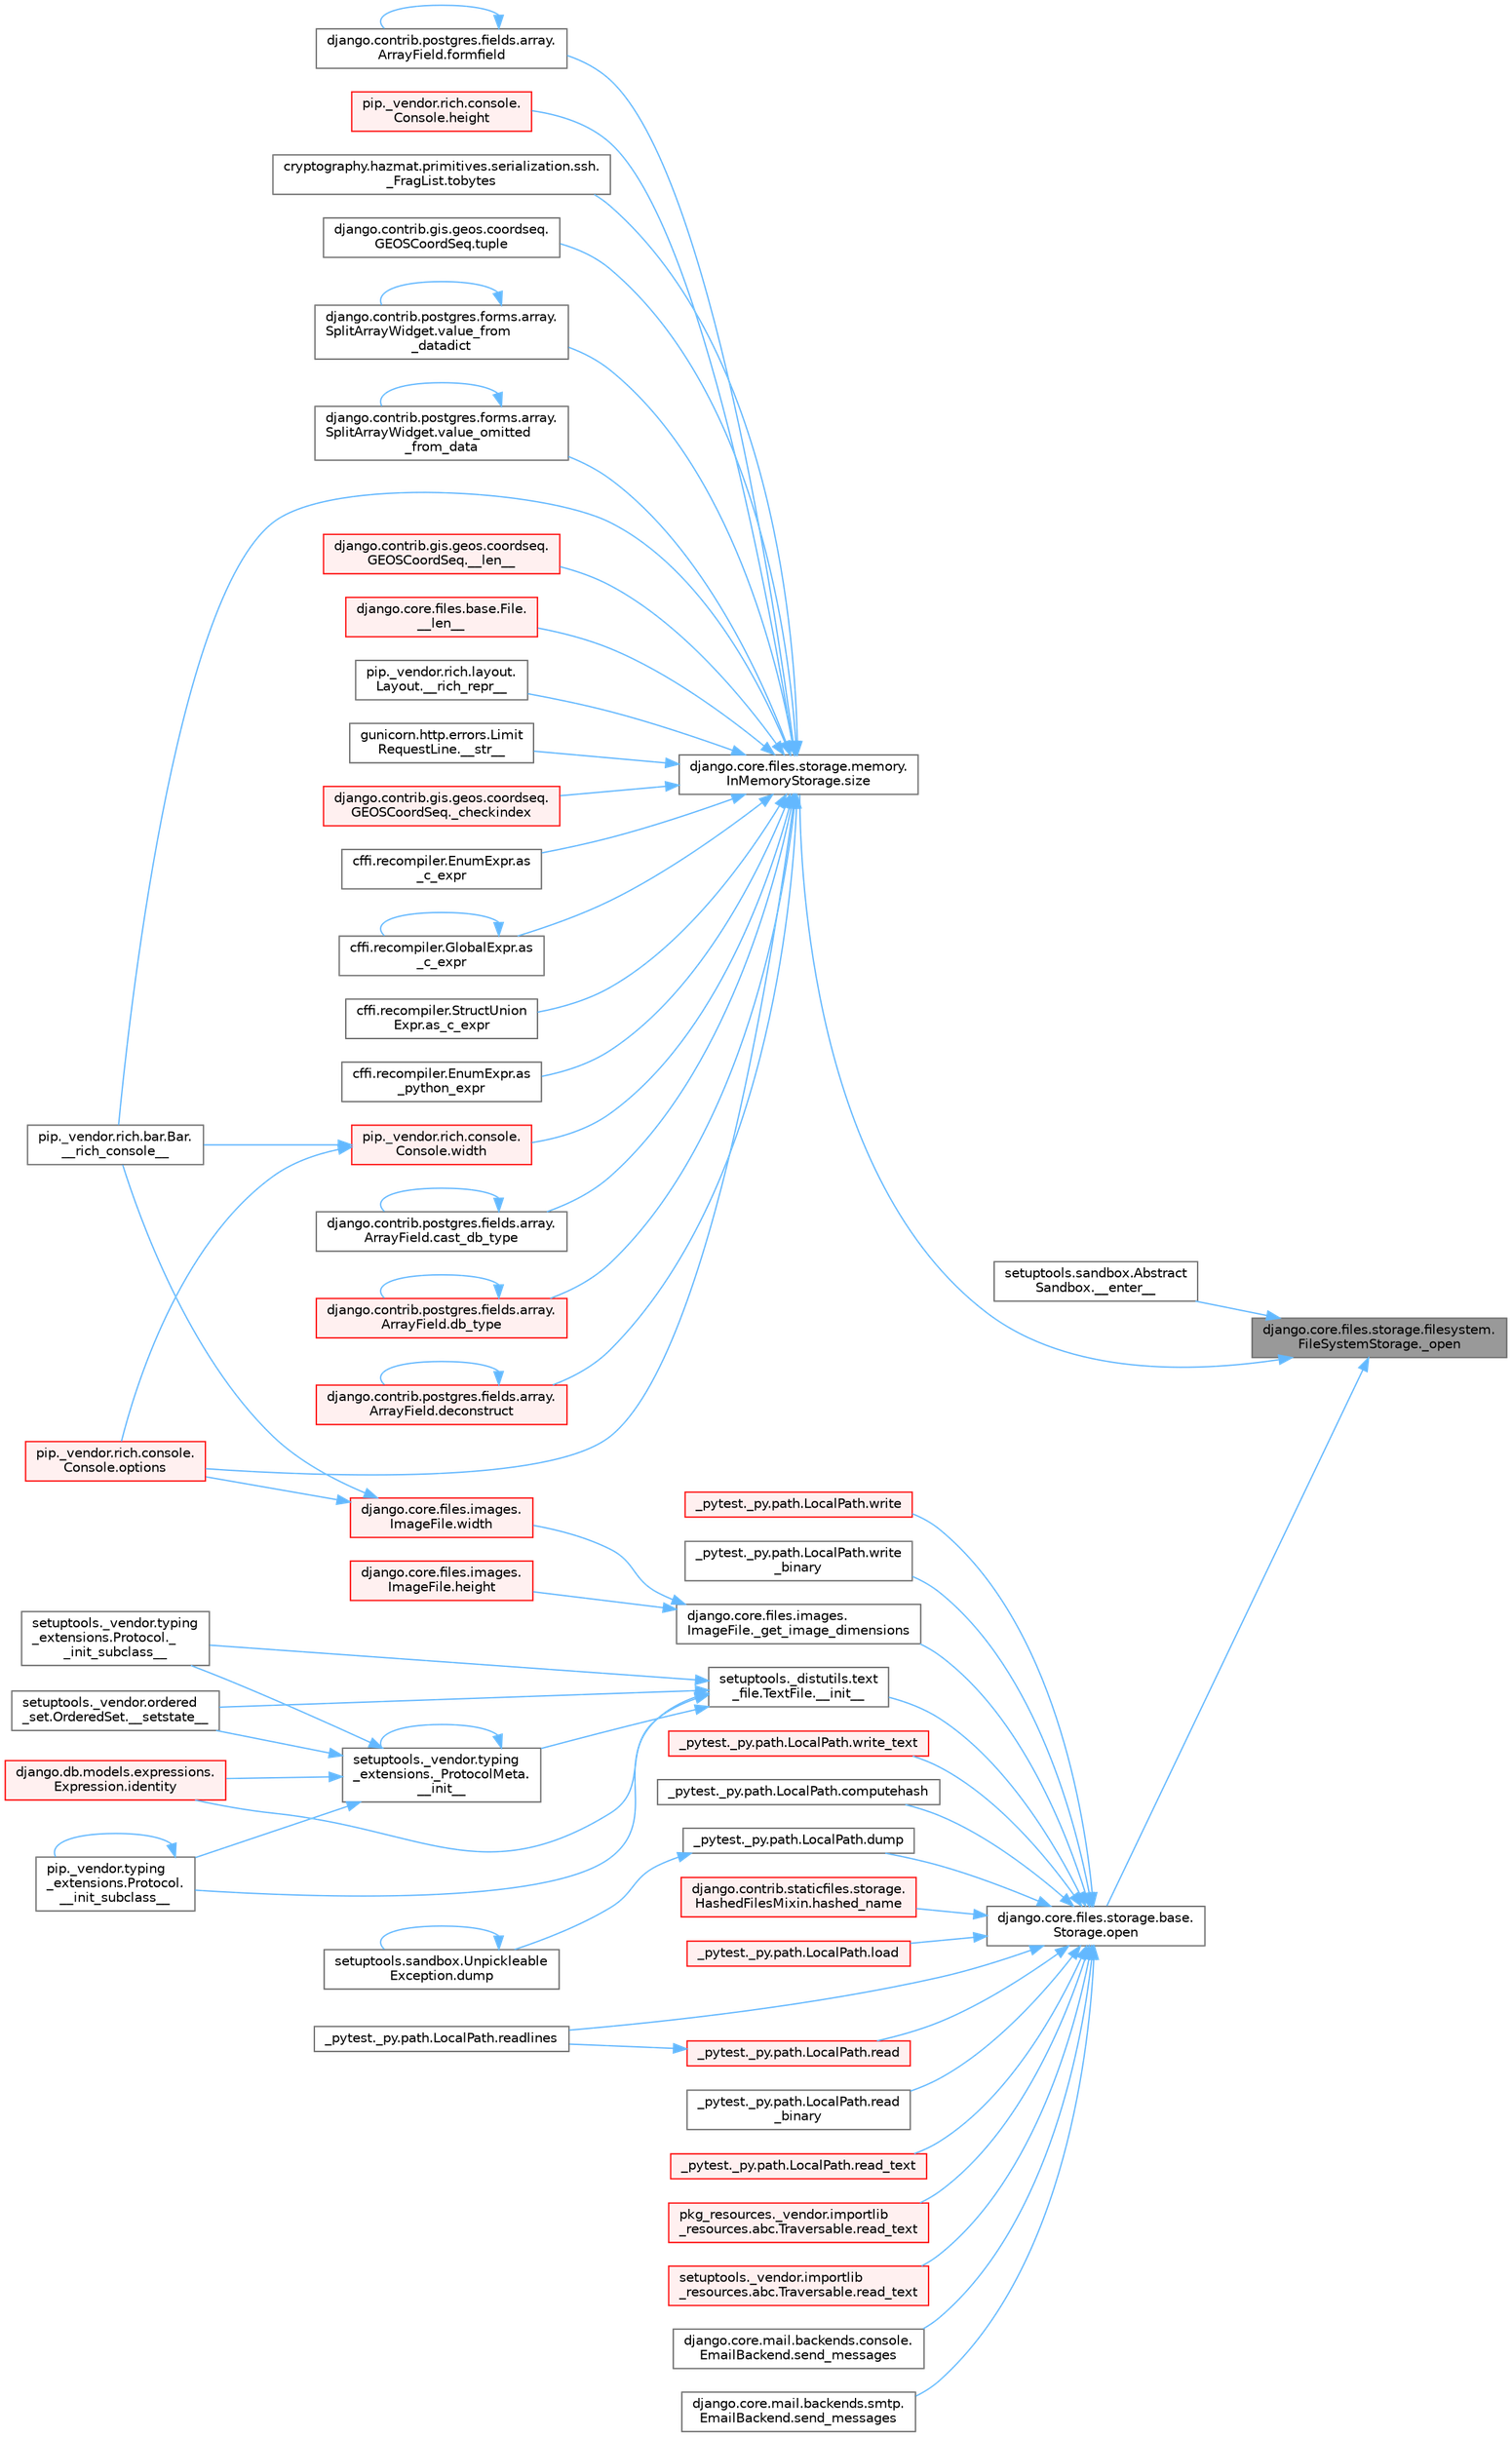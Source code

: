 digraph "django.core.files.storage.filesystem.FileSystemStorage._open"
{
 // LATEX_PDF_SIZE
  bgcolor="transparent";
  edge [fontname=Helvetica,fontsize=10,labelfontname=Helvetica,labelfontsize=10];
  node [fontname=Helvetica,fontsize=10,shape=box,height=0.2,width=0.4];
  rankdir="RL";
  Node1 [id="Node000001",label="django.core.files.storage.filesystem.\lFileSystemStorage._open",height=0.2,width=0.4,color="gray40", fillcolor="grey60", style="filled", fontcolor="black",tooltip=" "];
  Node1 -> Node2 [id="edge1_Node000001_Node000002",dir="back",color="steelblue1",style="solid",tooltip=" "];
  Node2 [id="Node000002",label="setuptools.sandbox.Abstract\lSandbox.__enter__",height=0.2,width=0.4,color="grey40", fillcolor="white", style="filled",URL="$classsetuptools_1_1sandbox_1_1_abstract_sandbox.html#a0c1352f28a213e8b8bef379bba71b4fe",tooltip=" "];
  Node1 -> Node3 [id="edge2_Node000001_Node000003",dir="back",color="steelblue1",style="solid",tooltip=" "];
  Node3 [id="Node000003",label="django.core.files.storage.base.\lStorage.open",height=0.2,width=0.4,color="grey40", fillcolor="white", style="filled",URL="$classdjango_1_1core_1_1files_1_1storage_1_1base_1_1_storage.html#a83f5a2f19c0564c4a1732f88b32c4b49",tooltip=" "];
  Node3 -> Node4 [id="edge3_Node000003_Node000004",dir="back",color="steelblue1",style="solid",tooltip=" "];
  Node4 [id="Node000004",label="setuptools._distutils.text\l_file.TextFile.__init__",height=0.2,width=0.4,color="grey40", fillcolor="white", style="filled",URL="$classsetuptools_1_1__distutils_1_1text__file_1_1_text_file.html#aeb26f34e394b4e658295391382cc8813",tooltip=" "];
  Node4 -> Node5 [id="edge4_Node000004_Node000005",dir="back",color="steelblue1",style="solid",tooltip=" "];
  Node5 [id="Node000005",label="setuptools._vendor.typing\l_extensions._ProtocolMeta.\l__init__",height=0.2,width=0.4,color="grey40", fillcolor="white", style="filled",URL="$classsetuptools_1_1__vendor_1_1typing__extensions_1_1___protocol_meta.html#a7bbaff8ac6d19534b46bca363ee0b43a",tooltip=" "];
  Node5 -> Node5 [id="edge5_Node000005_Node000005",dir="back",color="steelblue1",style="solid",tooltip=" "];
  Node5 -> Node6 [id="edge6_Node000005_Node000006",dir="back",color="steelblue1",style="solid",tooltip=" "];
  Node6 [id="Node000006",label="pip._vendor.typing\l_extensions.Protocol.\l__init_subclass__",height=0.2,width=0.4,color="grey40", fillcolor="white", style="filled",URL="$classpip_1_1__vendor_1_1typing__extensions_1_1_protocol.html#a2916efc86cebb8aba6deb7fd30b33988",tooltip=" "];
  Node6 -> Node6 [id="edge7_Node000006_Node000006",dir="back",color="steelblue1",style="solid",tooltip=" "];
  Node5 -> Node7 [id="edge8_Node000005_Node000007",dir="back",color="steelblue1",style="solid",tooltip=" "];
  Node7 [id="Node000007",label="setuptools._vendor.typing\l_extensions.Protocol._\l_init_subclass__",height=0.2,width=0.4,color="grey40", fillcolor="white", style="filled",URL="$classsetuptools_1_1__vendor_1_1typing__extensions_1_1_protocol.html#ac6cbebc092a4724ab3704c5334059874",tooltip=" "];
  Node5 -> Node8 [id="edge9_Node000005_Node000008",dir="back",color="steelblue1",style="solid",tooltip=" "];
  Node8 [id="Node000008",label="setuptools._vendor.ordered\l_set.OrderedSet.__setstate__",height=0.2,width=0.4,color="grey40", fillcolor="white", style="filled",URL="$classsetuptools_1_1__vendor_1_1ordered__set_1_1_ordered_set.html#aa7f7de9d987829525d06db565fe1b4a1",tooltip=" "];
  Node5 -> Node9 [id="edge10_Node000005_Node000009",dir="back",color="steelblue1",style="solid",tooltip=" "];
  Node9 [id="Node000009",label="django.db.models.expressions.\lExpression.identity",height=0.2,width=0.4,color="red", fillcolor="#FFF0F0", style="filled",URL="$classdjango_1_1db_1_1models_1_1expressions_1_1_expression.html#a10048810b5eb8641acf3bc150731b925",tooltip=" "];
  Node4 -> Node6 [id="edge11_Node000004_Node000006",dir="back",color="steelblue1",style="solid",tooltip=" "];
  Node4 -> Node7 [id="edge12_Node000004_Node000007",dir="back",color="steelblue1",style="solid",tooltip=" "];
  Node4 -> Node8 [id="edge13_Node000004_Node000008",dir="back",color="steelblue1",style="solid",tooltip=" "];
  Node4 -> Node9 [id="edge14_Node000004_Node000009",dir="back",color="steelblue1",style="solid",tooltip=" "];
  Node3 -> Node36 [id="edge15_Node000003_Node000036",dir="back",color="steelblue1",style="solid",tooltip=" "];
  Node36 [id="Node000036",label="django.core.files.images.\lImageFile._get_image_dimensions",height=0.2,width=0.4,color="grey40", fillcolor="white", style="filled",URL="$classdjango_1_1core_1_1files_1_1images_1_1_image_file.html#a2832e2235f63c851f4652a4ea59ec924",tooltip=" "];
  Node36 -> Node37 [id="edge16_Node000036_Node000037",dir="back",color="steelblue1",style="solid",tooltip=" "];
  Node37 [id="Node000037",label="django.core.files.images.\lImageFile.height",height=0.2,width=0.4,color="red", fillcolor="#FFF0F0", style="filled",URL="$classdjango_1_1core_1_1files_1_1images_1_1_image_file.html#ad4617c14c2a4ffe0b677cd7c1579bd20",tooltip=" "];
  Node36 -> Node3177 [id="edge17_Node000036_Node003177",dir="back",color="steelblue1",style="solid",tooltip=" "];
  Node3177 [id="Node003177",label="django.core.files.images.\lImageFile.width",height=0.2,width=0.4,color="red", fillcolor="#FFF0F0", style="filled",URL="$classdjango_1_1core_1_1files_1_1images_1_1_image_file.html#a3a50a37ab3f2d7395c892a262ecb49bc",tooltip=" "];
  Node3177 -> Node1366 [id="edge18_Node003177_Node001366",dir="back",color="steelblue1",style="solid",tooltip=" "];
  Node1366 [id="Node001366",label="pip._vendor.rich.bar.Bar.\l__rich_console__",height=0.2,width=0.4,color="grey40", fillcolor="white", style="filled",URL="$classpip_1_1__vendor_1_1rich_1_1bar_1_1_bar.html#a359eaef2ee887a91db40d010b8524723",tooltip=" "];
  Node3177 -> Node1387 [id="edge19_Node003177_Node001387",dir="back",color="steelblue1",style="solid",tooltip=" "];
  Node1387 [id="Node001387",label="pip._vendor.rich.console.\lConsole.options",height=0.2,width=0.4,color="red", fillcolor="#FFF0F0", style="filled",URL="$classpip_1_1__vendor_1_1rich_1_1console_1_1_console.html#a41c8efe30ea45a9a4a3f8c34c688fe00",tooltip=" "];
  Node3 -> Node99 [id="edge20_Node000003_Node000099",dir="back",color="steelblue1",style="solid",tooltip=" "];
  Node99 [id="Node000099",label="_pytest._py.path.LocalPath.computehash",height=0.2,width=0.4,color="grey40", fillcolor="white", style="filled",URL="$class__pytest_1_1__py_1_1path_1_1_local_path.html#aa82d067bed26e6655d315d858254160b",tooltip=" "];
  Node3 -> Node100 [id="edge21_Node000003_Node000100",dir="back",color="steelblue1",style="solid",tooltip=" "];
  Node100 [id="Node000100",label="_pytest._py.path.LocalPath.dump",height=0.2,width=0.4,color="grey40", fillcolor="white", style="filled",URL="$class__pytest_1_1__py_1_1path_1_1_local_path.html#a2f45e7b54f2823ed6746a19107ae68b4",tooltip=" "];
  Node100 -> Node101 [id="edge22_Node000100_Node000101",dir="back",color="steelblue1",style="solid",tooltip=" "];
  Node101 [id="Node000101",label="setuptools.sandbox.Unpickleable\lException.dump",height=0.2,width=0.4,color="grey40", fillcolor="white", style="filled",URL="$classsetuptools_1_1sandbox_1_1_unpickleable_exception.html#ad3751807db04232b3c991bda92783b95",tooltip=" "];
  Node101 -> Node101 [id="edge23_Node000101_Node000101",dir="back",color="steelblue1",style="solid",tooltip=" "];
  Node3 -> Node102 [id="edge24_Node000003_Node000102",dir="back",color="steelblue1",style="solid",tooltip=" "];
  Node102 [id="Node000102",label="django.contrib.staticfiles.storage.\lHashedFilesMixin.hashed_name",height=0.2,width=0.4,color="red", fillcolor="#FFF0F0", style="filled",URL="$classdjango_1_1contrib_1_1staticfiles_1_1storage_1_1_hashed_files_mixin.html#aa30283e5d1a2177cf975b44ae95e45e4",tooltip=" "];
  Node3 -> Node106 [id="edge25_Node000003_Node000106",dir="back",color="steelblue1",style="solid",tooltip=" "];
  Node106 [id="Node000106",label="_pytest._py.path.LocalPath.load",height=0.2,width=0.4,color="red", fillcolor="#FFF0F0", style="filled",URL="$class__pytest_1_1__py_1_1path_1_1_local_path.html#a284b118886fe9a033c146647826faf72",tooltip=" "];
  Node3 -> Node800 [id="edge26_Node000003_Node000800",dir="back",color="steelblue1",style="solid",tooltip=" "];
  Node800 [id="Node000800",label="_pytest._py.path.LocalPath.read",height=0.2,width=0.4,color="red", fillcolor="#FFF0F0", style="filled",URL="$class__pytest_1_1__py_1_1path_1_1_local_path.html#a8640b65f715ce8a258379deb78a68fd8",tooltip=" "];
  Node800 -> Node802 [id="edge27_Node000800_Node000802",dir="back",color="steelblue1",style="solid",tooltip=" "];
  Node802 [id="Node000802",label="_pytest._py.path.LocalPath.readlines",height=0.2,width=0.4,color="grey40", fillcolor="white", style="filled",URL="$class__pytest_1_1__py_1_1path_1_1_local_path.html#ab4ae86092b85919c6d43e793d049c3b3",tooltip=" "];
  Node3 -> Node806 [id="edge28_Node000003_Node000806",dir="back",color="steelblue1",style="solid",tooltip=" "];
  Node806 [id="Node000806",label="_pytest._py.path.LocalPath.read\l_binary",height=0.2,width=0.4,color="grey40", fillcolor="white", style="filled",URL="$class__pytest_1_1__py_1_1path_1_1_local_path.html#adc47986c47c70f2b5889b85af157cd59",tooltip=" "];
  Node3 -> Node807 [id="edge29_Node000003_Node000807",dir="back",color="steelblue1",style="solid",tooltip=" "];
  Node807 [id="Node000807",label="_pytest._py.path.LocalPath.read_text",height=0.2,width=0.4,color="red", fillcolor="#FFF0F0", style="filled",URL="$class__pytest_1_1__py_1_1path_1_1_local_path.html#aea3efa14b998c32e27f6604263858398",tooltip=" "];
  Node3 -> Node1078 [id="edge30_Node000003_Node001078",dir="back",color="steelblue1",style="solid",tooltip=" "];
  Node1078 [id="Node001078",label="pkg_resources._vendor.importlib\l_resources.abc.Traversable.read_text",height=0.2,width=0.4,color="red", fillcolor="#FFF0F0", style="filled",URL="$classpkg__resources_1_1__vendor_1_1importlib__resources_1_1abc_1_1_traversable.html#a2fa0982edeea4b5f1a38953c1d81f10b",tooltip=" "];
  Node3 -> Node1327 [id="edge31_Node000003_Node001327",dir="back",color="steelblue1",style="solid",tooltip=" "];
  Node1327 [id="Node001327",label="setuptools._vendor.importlib\l_resources.abc.Traversable.read_text",height=0.2,width=0.4,color="red", fillcolor="#FFF0F0", style="filled",URL="$classsetuptools_1_1__vendor_1_1importlib__resources_1_1abc_1_1_traversable.html#aee408e70fdcc58915b97b67f3dd981a3",tooltip=" "];
  Node3 -> Node802 [id="edge32_Node000003_Node000802",dir="back",color="steelblue1",style="solid",tooltip=" "];
  Node3 -> Node1328 [id="edge33_Node000003_Node001328",dir="back",color="steelblue1",style="solid",tooltip=" "];
  Node1328 [id="Node001328",label="django.core.mail.backends.console.\lEmailBackend.send_messages",height=0.2,width=0.4,color="grey40", fillcolor="white", style="filled",URL="$classdjango_1_1core_1_1mail_1_1backends_1_1console_1_1_email_backend.html#ae3c7f922df87a228638e98cbb97a3deb",tooltip=" "];
  Node3 -> Node1329 [id="edge34_Node000003_Node001329",dir="back",color="steelblue1",style="solid",tooltip=" "];
  Node1329 [id="Node001329",label="django.core.mail.backends.smtp.\lEmailBackend.send_messages",height=0.2,width=0.4,color="grey40", fillcolor="white", style="filled",URL="$classdjango_1_1core_1_1mail_1_1backends_1_1smtp_1_1_email_backend.html#a0d829964e867581b24047266e5c3dca6",tooltip=" "];
  Node3 -> Node1330 [id="edge35_Node000003_Node001330",dir="back",color="steelblue1",style="solid",tooltip=" "];
  Node1330 [id="Node001330",label="_pytest._py.path.LocalPath.write",height=0.2,width=0.4,color="red", fillcolor="#FFF0F0", style="filled",URL="$class__pytest_1_1__py_1_1path_1_1_local_path.html#a8f782fcf3e7b991a42259724f3d25de2",tooltip=" "];
  Node3 -> Node1331 [id="edge36_Node000003_Node001331",dir="back",color="steelblue1",style="solid",tooltip=" "];
  Node1331 [id="Node001331",label="_pytest._py.path.LocalPath.write\l_binary",height=0.2,width=0.4,color="grey40", fillcolor="white", style="filled",URL="$class__pytest_1_1__py_1_1path_1_1_local_path.html#a7534a4f27649c991dcbf86175776d5d9",tooltip=" "];
  Node3 -> Node1332 [id="edge37_Node000003_Node001332",dir="back",color="steelblue1",style="solid",tooltip=" "];
  Node1332 [id="Node001332",label="_pytest._py.path.LocalPath.write_text",height=0.2,width=0.4,color="red", fillcolor="#FFF0F0", style="filled",URL="$class__pytest_1_1__py_1_1path_1_1_local_path.html#aa5dd623ba884ffb1a61b8a65bfb38d1f",tooltip=" "];
  Node1 -> Node1363 [id="edge38_Node000001_Node001363",dir="back",color="steelblue1",style="solid",tooltip=" "];
  Node1363 [id="Node001363",label="django.core.files.storage.memory.\lInMemoryStorage.size",height=0.2,width=0.4,color="grey40", fillcolor="white", style="filled",URL="$classdjango_1_1core_1_1files_1_1storage_1_1memory_1_1_in_memory_storage.html#ac6691324035626377fb3989472a673be",tooltip=" "];
  Node1363 -> Node1364 [id="edge39_Node001363_Node001364",dir="back",color="steelblue1",style="solid",tooltip=" "];
  Node1364 [id="Node001364",label="django.contrib.gis.geos.coordseq.\lGEOSCoordSeq.__len__",height=0.2,width=0.4,color="red", fillcolor="#FFF0F0", style="filled",URL="$classdjango_1_1contrib_1_1gis_1_1geos_1_1coordseq_1_1_g_e_o_s_coord_seq.html#a4e932b068d423e16515ddb53204b3ead",tooltip=" "];
  Node1363 -> Node1365 [id="edge40_Node001363_Node001365",dir="back",color="steelblue1",style="solid",tooltip=" "];
  Node1365 [id="Node001365",label="django.core.files.base.File.\l__len__",height=0.2,width=0.4,color="red", fillcolor="#FFF0F0", style="filled",URL="$classdjango_1_1core_1_1files_1_1base_1_1_file.html#aaa6fdae9a7805c35f636b1d64c1219b3",tooltip=" "];
  Node1363 -> Node1366 [id="edge41_Node001363_Node001366",dir="back",color="steelblue1",style="solid",tooltip=" "];
  Node1363 -> Node991 [id="edge42_Node001363_Node000991",dir="back",color="steelblue1",style="solid",tooltip=" "];
  Node991 [id="Node000991",label="pip._vendor.rich.layout.\lLayout.__rich_repr__",height=0.2,width=0.4,color="grey40", fillcolor="white", style="filled",URL="$classpip_1_1__vendor_1_1rich_1_1layout_1_1_layout.html#a83117141b03fbf3a6293c3c67302b084",tooltip=" "];
  Node1363 -> Node1367 [id="edge43_Node001363_Node001367",dir="back",color="steelblue1",style="solid",tooltip=" "];
  Node1367 [id="Node001367",label="gunicorn.http.errors.Limit\lRequestLine.__str__",height=0.2,width=0.4,color="grey40", fillcolor="white", style="filled",URL="$classgunicorn_1_1http_1_1errors_1_1_limit_request_line.html#a415743c98e5cc7a4b45f090cfaf8d93a",tooltip=" "];
  Node1363 -> Node1368 [id="edge44_Node001363_Node001368",dir="back",color="steelblue1",style="solid",tooltip=" "];
  Node1368 [id="Node001368",label="django.contrib.gis.geos.coordseq.\lGEOSCoordSeq._checkindex",height=0.2,width=0.4,color="red", fillcolor="#FFF0F0", style="filled",URL="$classdjango_1_1contrib_1_1gis_1_1geos_1_1coordseq_1_1_g_e_o_s_coord_seq.html#a76e93e44dd2aa42a576be1200e364bf4",tooltip=" "];
  Node1363 -> Node1142 [id="edge45_Node001363_Node001142",dir="back",color="steelblue1",style="solid",tooltip=" "];
  Node1142 [id="Node001142",label="cffi.recompiler.EnumExpr.as\l_c_expr",height=0.2,width=0.4,color="grey40", fillcolor="white", style="filled",URL="$classcffi_1_1recompiler_1_1_enum_expr.html#ae05f00f4f0e1e564c6682bcc95b3d424",tooltip=" "];
  Node1363 -> Node1144 [id="edge46_Node001363_Node001144",dir="back",color="steelblue1",style="solid",tooltip=" "];
  Node1144 [id="Node001144",label="cffi.recompiler.GlobalExpr.as\l_c_expr",height=0.2,width=0.4,color="grey40", fillcolor="white", style="filled",URL="$classcffi_1_1recompiler_1_1_global_expr.html#aae637b22bd9e45c0afae2bd184781ad1",tooltip=" "];
  Node1144 -> Node1144 [id="edge47_Node001144_Node001144",dir="back",color="steelblue1",style="solid",tooltip=" "];
  Node1363 -> Node1145 [id="edge48_Node001363_Node001145",dir="back",color="steelblue1",style="solid",tooltip=" "];
  Node1145 [id="Node001145",label="cffi.recompiler.StructUnion\lExpr.as_c_expr",height=0.2,width=0.4,color="grey40", fillcolor="white", style="filled",URL="$classcffi_1_1recompiler_1_1_struct_union_expr.html#a4fb14315b4b109818c13a9d12783071e",tooltip=" "];
  Node1363 -> Node1149 [id="edge49_Node001363_Node001149",dir="back",color="steelblue1",style="solid",tooltip=" "];
  Node1149 [id="Node001149",label="cffi.recompiler.EnumExpr.as\l_python_expr",height=0.2,width=0.4,color="grey40", fillcolor="white", style="filled",URL="$classcffi_1_1recompiler_1_1_enum_expr.html#a7bfdb5d60ed57747bbab2d67d6a1a0e9",tooltip=" "];
  Node1363 -> Node1381 [id="edge50_Node001363_Node001381",dir="back",color="steelblue1",style="solid",tooltip=" "];
  Node1381 [id="Node001381",label="django.contrib.postgres.fields.array.\lArrayField.cast_db_type",height=0.2,width=0.4,color="grey40", fillcolor="white", style="filled",URL="$classdjango_1_1contrib_1_1postgres_1_1fields_1_1array_1_1_array_field.html#abfdc41abf0b025cd80460ae03b20c229",tooltip=" "];
  Node1381 -> Node1381 [id="edge51_Node001381_Node001381",dir="back",color="steelblue1",style="solid",tooltip=" "];
  Node1363 -> Node1382 [id="edge52_Node001363_Node001382",dir="back",color="steelblue1",style="solid",tooltip=" "];
  Node1382 [id="Node001382",label="django.contrib.postgres.fields.array.\lArrayField.db_type",height=0.2,width=0.4,color="red", fillcolor="#FFF0F0", style="filled",URL="$classdjango_1_1contrib_1_1postgres_1_1fields_1_1array_1_1_array_field.html#aea02a1f7d5c0ed9ce23688b422730eed",tooltip=" "];
  Node1382 -> Node1382 [id="edge53_Node001382_Node001382",dir="back",color="steelblue1",style="solid",tooltip=" "];
  Node1363 -> Node704 [id="edge54_Node001363_Node000704",dir="back",color="steelblue1",style="solid",tooltip=" "];
  Node704 [id="Node000704",label="django.contrib.postgres.fields.array.\lArrayField.deconstruct",height=0.2,width=0.4,color="red", fillcolor="#FFF0F0", style="filled",URL="$classdjango_1_1contrib_1_1postgres_1_1fields_1_1array_1_1_array_field.html#a030c65c8cc59007bba984053418f318b",tooltip=" "];
  Node704 -> Node704 [id="edge55_Node000704_Node000704",dir="back",color="steelblue1",style="solid",tooltip=" "];
  Node1363 -> Node1383 [id="edge56_Node001363_Node001383",dir="back",color="steelblue1",style="solid",tooltip=" "];
  Node1383 [id="Node001383",label="django.contrib.postgres.fields.array.\lArrayField.formfield",height=0.2,width=0.4,color="grey40", fillcolor="white", style="filled",URL="$classdjango_1_1contrib_1_1postgres_1_1fields_1_1array_1_1_array_field.html#a64615b10537bc96133ba712f6776f97a",tooltip=" "];
  Node1383 -> Node1383 [id="edge57_Node001383_Node001383",dir="back",color="steelblue1",style="solid",tooltip=" "];
  Node1363 -> Node1384 [id="edge58_Node001363_Node001384",dir="back",color="steelblue1",style="solid",tooltip=" "];
  Node1384 [id="Node001384",label="pip._vendor.rich.console.\lConsole.height",height=0.2,width=0.4,color="red", fillcolor="#FFF0F0", style="filled",URL="$classpip_1_1__vendor_1_1rich_1_1console_1_1_console.html#adf55ca44bd09a7285363cdfd2a411a53",tooltip=" "];
  Node1363 -> Node1387 [id="edge59_Node001363_Node001387",dir="back",color="steelblue1",style="solid",tooltip=" "];
  Node1363 -> Node1195 [id="edge60_Node001363_Node001195",dir="back",color="steelblue1",style="solid",tooltip=" "];
  Node1195 [id="Node001195",label="cryptography.hazmat.primitives.serialization.ssh.\l_FragList.tobytes",height=0.2,width=0.4,color="grey40", fillcolor="white", style="filled",URL="$classcryptography_1_1hazmat_1_1primitives_1_1serialization_1_1ssh_1_1___frag_list.html#a195dd4e7c741624829a13af53fa3de38",tooltip=" "];
  Node1363 -> Node1495 [id="edge61_Node001363_Node001495",dir="back",color="steelblue1",style="solid",tooltip=" "];
  Node1495 [id="Node001495",label="django.contrib.gis.geos.coordseq.\lGEOSCoordSeq.tuple",height=0.2,width=0.4,color="grey40", fillcolor="white", style="filled",URL="$classdjango_1_1contrib_1_1gis_1_1geos_1_1coordseq_1_1_g_e_o_s_coord_seq.html#a160d75a4b8427d01e6da08b3277fdda9",tooltip=" "];
  Node1363 -> Node1496 [id="edge62_Node001363_Node001496",dir="back",color="steelblue1",style="solid",tooltip=" "];
  Node1496 [id="Node001496",label="django.contrib.postgres.forms.array.\lSplitArrayWidget.value_from\l_datadict",height=0.2,width=0.4,color="grey40", fillcolor="white", style="filled",URL="$classdjango_1_1contrib_1_1postgres_1_1forms_1_1array_1_1_split_array_widget.html#a54f54fade0560a40b345a3faa617cabf",tooltip=" "];
  Node1496 -> Node1496 [id="edge63_Node001496_Node001496",dir="back",color="steelblue1",style="solid",tooltip=" "];
  Node1363 -> Node1497 [id="edge64_Node001363_Node001497",dir="back",color="steelblue1",style="solid",tooltip=" "];
  Node1497 [id="Node001497",label="django.contrib.postgres.forms.array.\lSplitArrayWidget.value_omitted\l_from_data",height=0.2,width=0.4,color="grey40", fillcolor="white", style="filled",URL="$classdjango_1_1contrib_1_1postgres_1_1forms_1_1array_1_1_split_array_widget.html#a518038474436b1f73cf72b61372552d6",tooltip=" "];
  Node1497 -> Node1497 [id="edge65_Node001497_Node001497",dir="back",color="steelblue1",style="solid",tooltip=" "];
  Node1363 -> Node1498 [id="edge66_Node001363_Node001498",dir="back",color="steelblue1",style="solid",tooltip=" "];
  Node1498 [id="Node001498",label="pip._vendor.rich.console.\lConsole.width",height=0.2,width=0.4,color="red", fillcolor="#FFF0F0", style="filled",URL="$classpip_1_1__vendor_1_1rich_1_1console_1_1_console.html#a3163e1b4e2842bc355d0f5c3100ecc08",tooltip=" "];
  Node1498 -> Node1366 [id="edge67_Node001498_Node001366",dir="back",color="steelblue1",style="solid",tooltip=" "];
  Node1498 -> Node1387 [id="edge68_Node001498_Node001387",dir="back",color="steelblue1",style="solid",tooltip=" "];
}
